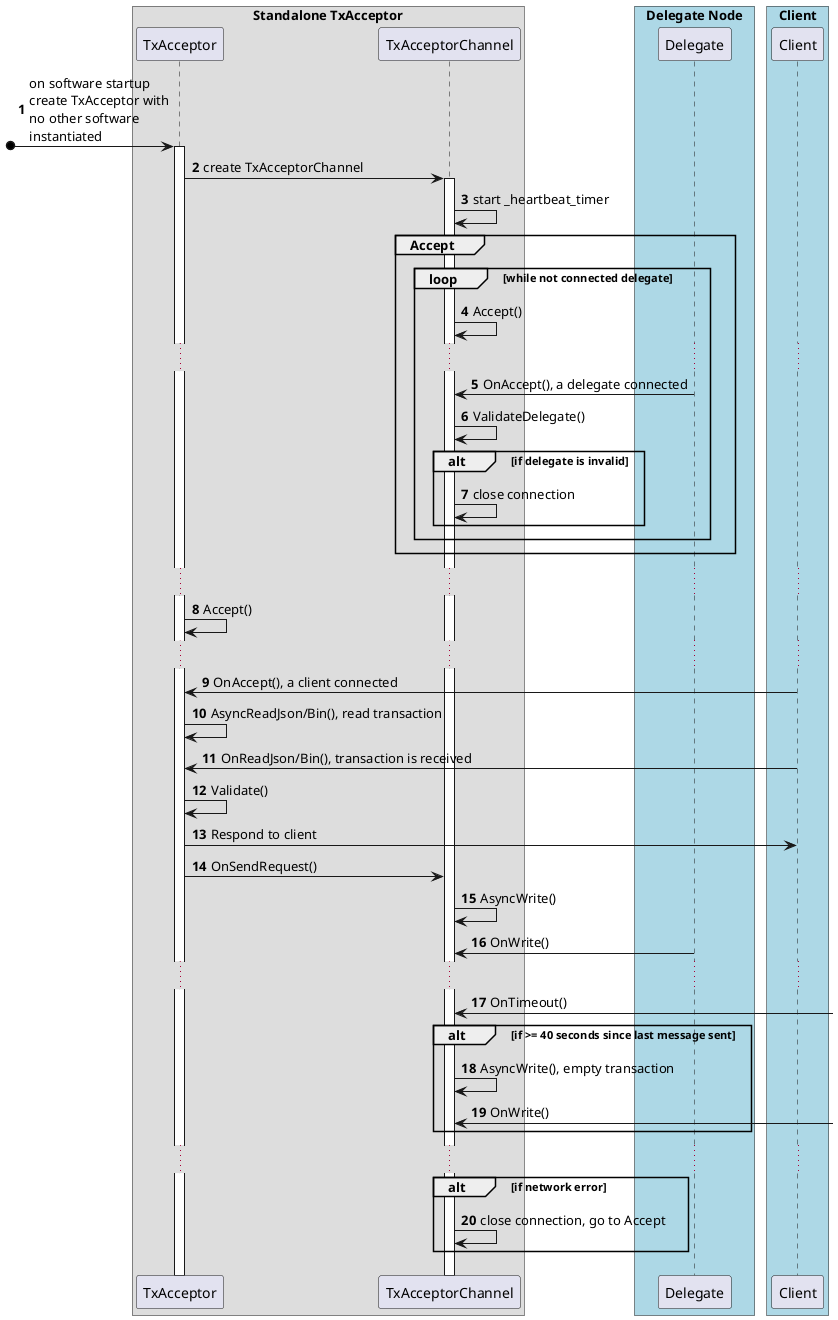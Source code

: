@startuml
!pragma teoz true

autonumber

box "Standalone TxAcceptor"
participant TxAcceptor
participant TxAcceptorChannel
end box

[o-> TxAcceptor : on software startup\ncreate TxAcceptor with\nno other software\ninstantiated
activate TxAcceptor
TxAcceptor -> TxAcceptorChannel : create TxAcceptorChannel
activate TxAcceptorChannel
TxAcceptorChannel -> TxAcceptorChannel : start _heartbeat_timer
group Accept
loop while not connected delegate
    TxAcceptorChannel -> TxAcceptorChannel : Accept()
    ...

    box "Delegate Node" #LightBlue
    participant Delegate
    end box
    Delegate -> TxAcceptorChannel : OnAccept(), a delegate connected
    TxAcceptorChannel -> TxAcceptorChannel : ValidateDelegate()
    alt if delegate is invalid
        TxAcceptorChannel -> TxAcceptorChannel : close connection
    end
end
end

...
TxAcceptor -> TxAcceptor : Accept()
...
box "Client" #LightBlue
participant Client
end box
Client -> TxAcceptor : OnAccept(), a client connected
TxAcceptor -> TxAcceptor : AsyncReadJson/Bin(), read transaction
Client -> TxAcceptor : OnReadJson/Bin(), transaction is received
TxAcceptor -> TxAcceptor : Validate()
TxAcceptor -> Client : Respond to client
TxAcceptor -> TxAcceptorChannel : OnSendRequest()
TxAcceptorChannel -> TxAcceptorChannel : AsyncWrite()
Delegate -> TxAcceptorChannel : OnWrite()
...
]-> TxAcceptorChannel : OnTimeout()
alt if >= 40 seconds since last message sent
    TxAcceptorChannel -> TxAcceptorChannel : AsyncWrite(), empty transaction
    ]-> TxAcceptorChannel : OnWrite()
end
...

alt if network error
    TxAcceptorChannel -> TxAcceptorChannel : close connection, go to Accept
end

@enduml